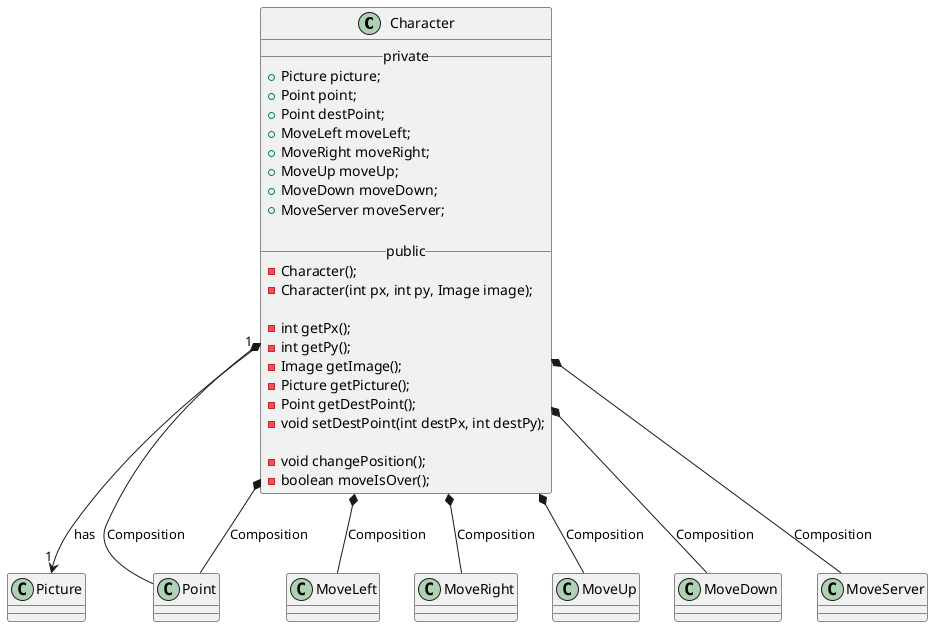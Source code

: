 @startuml

class Character{
__ private __
+ Picture picture;
+ Point point;
+ Point destPoint;
+ MoveLeft moveLeft;
+ MoveRight moveRight;
+ MoveUp moveUp;
+ MoveDown moveDown;
+ MoveServer moveServer;

__ public __
- Character();
- Character(int px, int py, Image image);

- int getPx();
- int getPy();
- Image getImage();
- Picture getPicture();
- Point getDestPoint();
- void setDestPoint(int destPx, int destPy);

- void changePosition();
- boolean moveIsOver();
}

Character "1"-->"1" Picture : has
Character *-- Point: Composition
Character *-- Point: Composition
Character *-- MoveLeft: Composition
Character *-- MoveRight: Composition
Character *-- MoveUp: Composition
Character *-- MoveDown: Composition
Character *-- MoveServer: Composition


@enduml